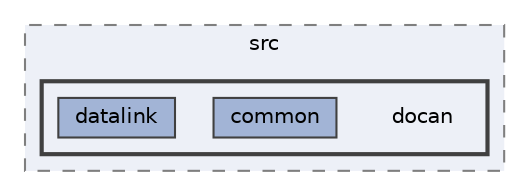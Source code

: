 digraph "docan"
{
 // LATEX_PDF_SIZE
  bgcolor="transparent";
  edge [fontname=Helvetica,fontsize=10,labelfontname=Helvetica,labelfontsize=10];
  node [fontname=Helvetica,fontsize=10,shape=box,height=0.2,width=0.4];
  compound=true
  subgraph clusterdir_f48ec84d69ecdbf2ff0abaed592c0c86 {
    graph [ bgcolor="#edf0f7", pencolor="grey50", label="src", fontname=Helvetica,fontsize=10 style="filled,dashed", URL="dir_f48ec84d69ecdbf2ff0abaed592c0c86.html",tooltip=""]
  subgraph clusterdir_d79f023ed1bd067c541d166df742dd50 {
    graph [ bgcolor="#edf0f7", pencolor="grey25", label="", fontname=Helvetica,fontsize=10 style="filled,bold", URL="dir_d79f023ed1bd067c541d166df742dd50.html",tooltip=""]
    dir_d79f023ed1bd067c541d166df742dd50 [shape=plaintext, label="docan"];
  dir_2882a33ab37a33b2a054f9e6e53d760f [label="common", fillcolor="#a2b4d6", color="grey25", style="filled", URL="dir_2882a33ab37a33b2a054f9e6e53d760f.html",tooltip=""];
  dir_e024bcc02f515afb1656e59fa2f40e59 [label="datalink", fillcolor="#a2b4d6", color="grey25", style="filled", URL="dir_e024bcc02f515afb1656e59fa2f40e59.html",tooltip=""];
  }
  }
}
